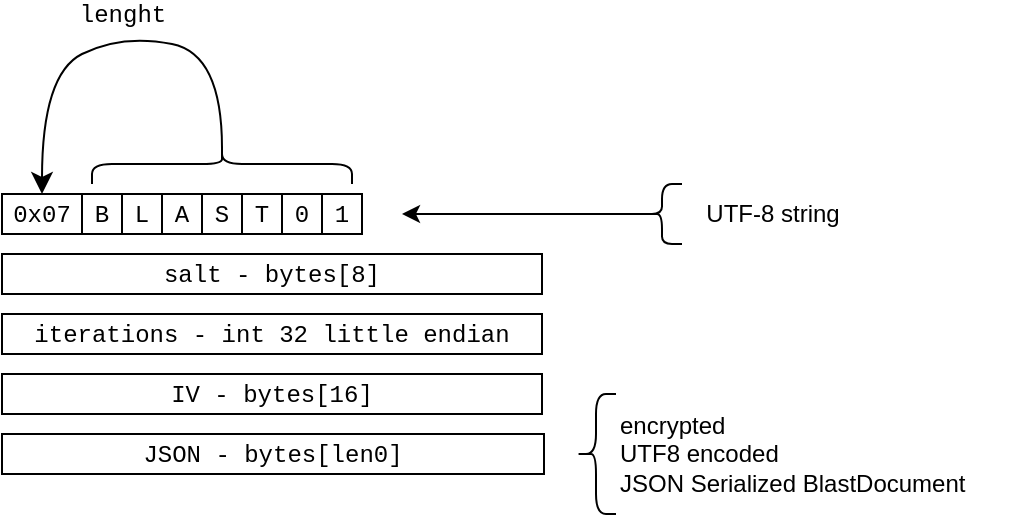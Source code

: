 <mxfile version="22.1.21" type="device">
  <diagram name="Page-1" id="aDaRlhhd4qUKt5GhqVCY">
    <mxGraphModel dx="1434" dy="956" grid="1" gridSize="10" guides="1" tooltips="1" connect="1" arrows="1" fold="1" page="1" pageScale="1" pageWidth="827" pageHeight="1169" math="0" shadow="0">
      <root>
        <mxCell id="0" />
        <mxCell id="1" parent="0" />
        <mxCell id="a31n6v0AFF-439C_S_nv-9" style="edgeStyle=orthogonalEdgeStyle;rounded=0;orthogonalLoop=1;jettySize=auto;html=1;exitX=0.1;exitY=0.5;exitDx=0;exitDy=0;exitPerimeter=0;" parent="1" source="OFQUt3sSmWvzci1TPOAl-4" edge="1">
          <mxGeometry relative="1" as="geometry">
            <mxPoint x="280" y="240" as="targetPoint" />
          </mxGeometry>
        </mxCell>
        <mxCell id="OFQUt3sSmWvzci1TPOAl-4" value="&lt;br&gt;" style="shape=curlyBracket;whiteSpace=wrap;html=1;rounded=1;labelPosition=right;verticalLabelPosition=middle;align=left;verticalAlign=middle;size=0.5;" parent="1" vertex="1">
          <mxGeometry x="400" y="225" width="20" height="30" as="geometry" />
        </mxCell>
        <mxCell id="OFQUt3sSmWvzci1TPOAl-5" value="UTF-8 string" style="text;html=1;align=center;verticalAlign=middle;resizable=0;points=[];autosize=1;strokeColor=none;fillColor=none;" parent="1" vertex="1">
          <mxGeometry x="420" y="225" width="90" height="30" as="geometry" />
        </mxCell>
        <mxCell id="OFQUt3sSmWvzci1TPOAl-6" value="&lt;font face=&quot;Courier New&quot;&gt;IV - bytes[16]&lt;/font&gt;" style="rounded=0;whiteSpace=wrap;html=1;" parent="1" vertex="1">
          <mxGeometry x="80" y="320" width="270" height="20" as="geometry" />
        </mxCell>
        <mxCell id="OFQUt3sSmWvzci1TPOAl-7" value="&lt;font face=&quot;Courier New&quot;&gt;JSON - bytes[len0]&lt;/font&gt;" style="rounded=0;whiteSpace=wrap;html=1;align=center;" parent="1" vertex="1">
          <mxGeometry x="80" y="350" width="271" height="20" as="geometry" />
        </mxCell>
        <mxCell id="OFQUt3sSmWvzci1TPOAl-8" value="" style="shape=curlyBracket;whiteSpace=wrap;html=1;rounded=1;labelPosition=right;verticalLabelPosition=middle;align=left;verticalAlign=middle;size=0.5;" parent="1" vertex="1">
          <mxGeometry x="367" y="330" width="20" height="60" as="geometry" />
        </mxCell>
        <mxCell id="OFQUt3sSmWvzci1TPOAl-9" value="encrypted &lt;br&gt;UTF8 encoded &lt;br&gt;&lt;div style=&quot;&quot;&gt;&lt;span style=&quot;background-color: initial;&quot;&gt;JSON Serialized BlastDocument&lt;/span&gt;&lt;/div&gt;" style="text;html=1;align=left;verticalAlign=middle;resizable=0;points=[];autosize=1;strokeColor=none;fillColor=none;" parent="1" vertex="1">
          <mxGeometry x="387" y="330" width="200" height="60" as="geometry" />
        </mxCell>
        <mxCell id="OFQUt3sSmWvzci1TPOAl-17" value="&lt;font face=&quot;Courier New&quot;&gt;salt - bytes[8]&lt;/font&gt;" style="rounded=0;whiteSpace=wrap;html=1;" parent="1" vertex="1">
          <mxGeometry x="80" y="260" width="270" height="20" as="geometry" />
        </mxCell>
        <mxCell id="OFQUt3sSmWvzci1TPOAl-18" value="&lt;font face=&quot;Courier New&quot;&gt;iterations - int 32 little endian&lt;/font&gt;" style="rounded=0;whiteSpace=wrap;html=1;" parent="1" vertex="1">
          <mxGeometry x="80" y="290" width="270" height="20" as="geometry" />
        </mxCell>
        <mxCell id="oeF-Z9agrM8L8BaBIriR-1" value="" style="group" parent="1" vertex="1" connectable="0">
          <mxGeometry x="80" y="230" width="180" height="20" as="geometry" />
        </mxCell>
        <mxCell id="OFQUt3sSmWvzci1TPOAl-2" value="&lt;font face=&quot;Courier New&quot;&gt;0x07&lt;/font&gt;" style="rounded=0;whiteSpace=wrap;html=1;" parent="oeF-Z9agrM8L8BaBIriR-1" vertex="1">
          <mxGeometry width="40" height="20" as="geometry" />
        </mxCell>
        <mxCell id="a31n6v0AFF-439C_S_nv-1" value="&lt;font face=&quot;Courier New&quot;&gt;B&lt;/font&gt;" style="rounded=0;whiteSpace=wrap;html=1;" parent="oeF-Z9agrM8L8BaBIriR-1" vertex="1">
          <mxGeometry x="40" width="20" height="20" as="geometry" />
        </mxCell>
        <mxCell id="a31n6v0AFF-439C_S_nv-2" value="&lt;font face=&quot;Courier New&quot;&gt;L&lt;/font&gt;" style="rounded=0;whiteSpace=wrap;html=1;" parent="oeF-Z9agrM8L8BaBIriR-1" vertex="1">
          <mxGeometry x="60" width="20" height="20" as="geometry" />
        </mxCell>
        <mxCell id="a31n6v0AFF-439C_S_nv-3" value="&lt;font face=&quot;Courier New&quot;&gt;A&lt;/font&gt;" style="rounded=0;whiteSpace=wrap;html=1;" parent="oeF-Z9agrM8L8BaBIriR-1" vertex="1">
          <mxGeometry x="80" width="20" height="20" as="geometry" />
        </mxCell>
        <mxCell id="a31n6v0AFF-439C_S_nv-4" value="&lt;font face=&quot;Courier New&quot;&gt;S&lt;/font&gt;" style="rounded=0;whiteSpace=wrap;html=1;" parent="oeF-Z9agrM8L8BaBIriR-1" vertex="1">
          <mxGeometry x="100" width="20" height="20" as="geometry" />
        </mxCell>
        <mxCell id="a31n6v0AFF-439C_S_nv-5" value="&lt;font face=&quot;Courier New&quot;&gt;T&lt;/font&gt;" style="rounded=0;whiteSpace=wrap;html=1;" parent="oeF-Z9agrM8L8BaBIriR-1" vertex="1">
          <mxGeometry x="120" width="20" height="20" as="geometry" />
        </mxCell>
        <mxCell id="a31n6v0AFF-439C_S_nv-6" value="&lt;font face=&quot;Courier New&quot;&gt;0&lt;/font&gt;" style="rounded=0;whiteSpace=wrap;html=1;" parent="oeF-Z9agrM8L8BaBIriR-1" vertex="1">
          <mxGeometry x="140" width="20" height="20" as="geometry" />
        </mxCell>
        <mxCell id="a31n6v0AFF-439C_S_nv-7" value="&lt;font face=&quot;Courier New&quot;&gt;1&lt;/font&gt;" style="rounded=0;whiteSpace=wrap;html=1;" parent="oeF-Z9agrM8L8BaBIriR-1" vertex="1">
          <mxGeometry x="160" width="20" height="20" as="geometry" />
        </mxCell>
        <mxCell id="oeF-Z9agrM8L8BaBIriR-2" value="&lt;br&gt;" style="shape=curlyBracket;whiteSpace=wrap;html=1;rounded=1;labelPosition=right;verticalLabelPosition=middle;align=left;verticalAlign=middle;size=0.5;rotation=90;" parent="1" vertex="1">
          <mxGeometry x="180" y="150" width="20" height="130" as="geometry" />
        </mxCell>
        <mxCell id="oeF-Z9agrM8L8BaBIriR-4" value="lenght" style="endArrow=classic;html=1;rounded=0;fontSize=12;startSize=8;endSize=8;curved=1;exitX=0.1;exitY=0.5;exitDx=0;exitDy=0;exitPerimeter=0;entryX=0.5;entryY=0;entryDx=0;entryDy=0;fontFamily=Courier New;verticalAlign=bottom;" parent="1" source="oeF-Z9agrM8L8BaBIriR-2" target="OFQUt3sSmWvzci1TPOAl-2" edge="1">
          <mxGeometry x="-0.033" width="50" height="50" relative="1" as="geometry">
            <mxPoint x="189" y="210" as="sourcePoint" />
            <mxPoint x="100" y="210" as="targetPoint" />
            <Array as="points">
              <mxPoint x="190" y="160" />
              <mxPoint x="140" y="150" />
              <mxPoint x="100" y="170" />
            </Array>
            <mxPoint as="offset" />
          </mxGeometry>
        </mxCell>
      </root>
    </mxGraphModel>
  </diagram>
</mxfile>

